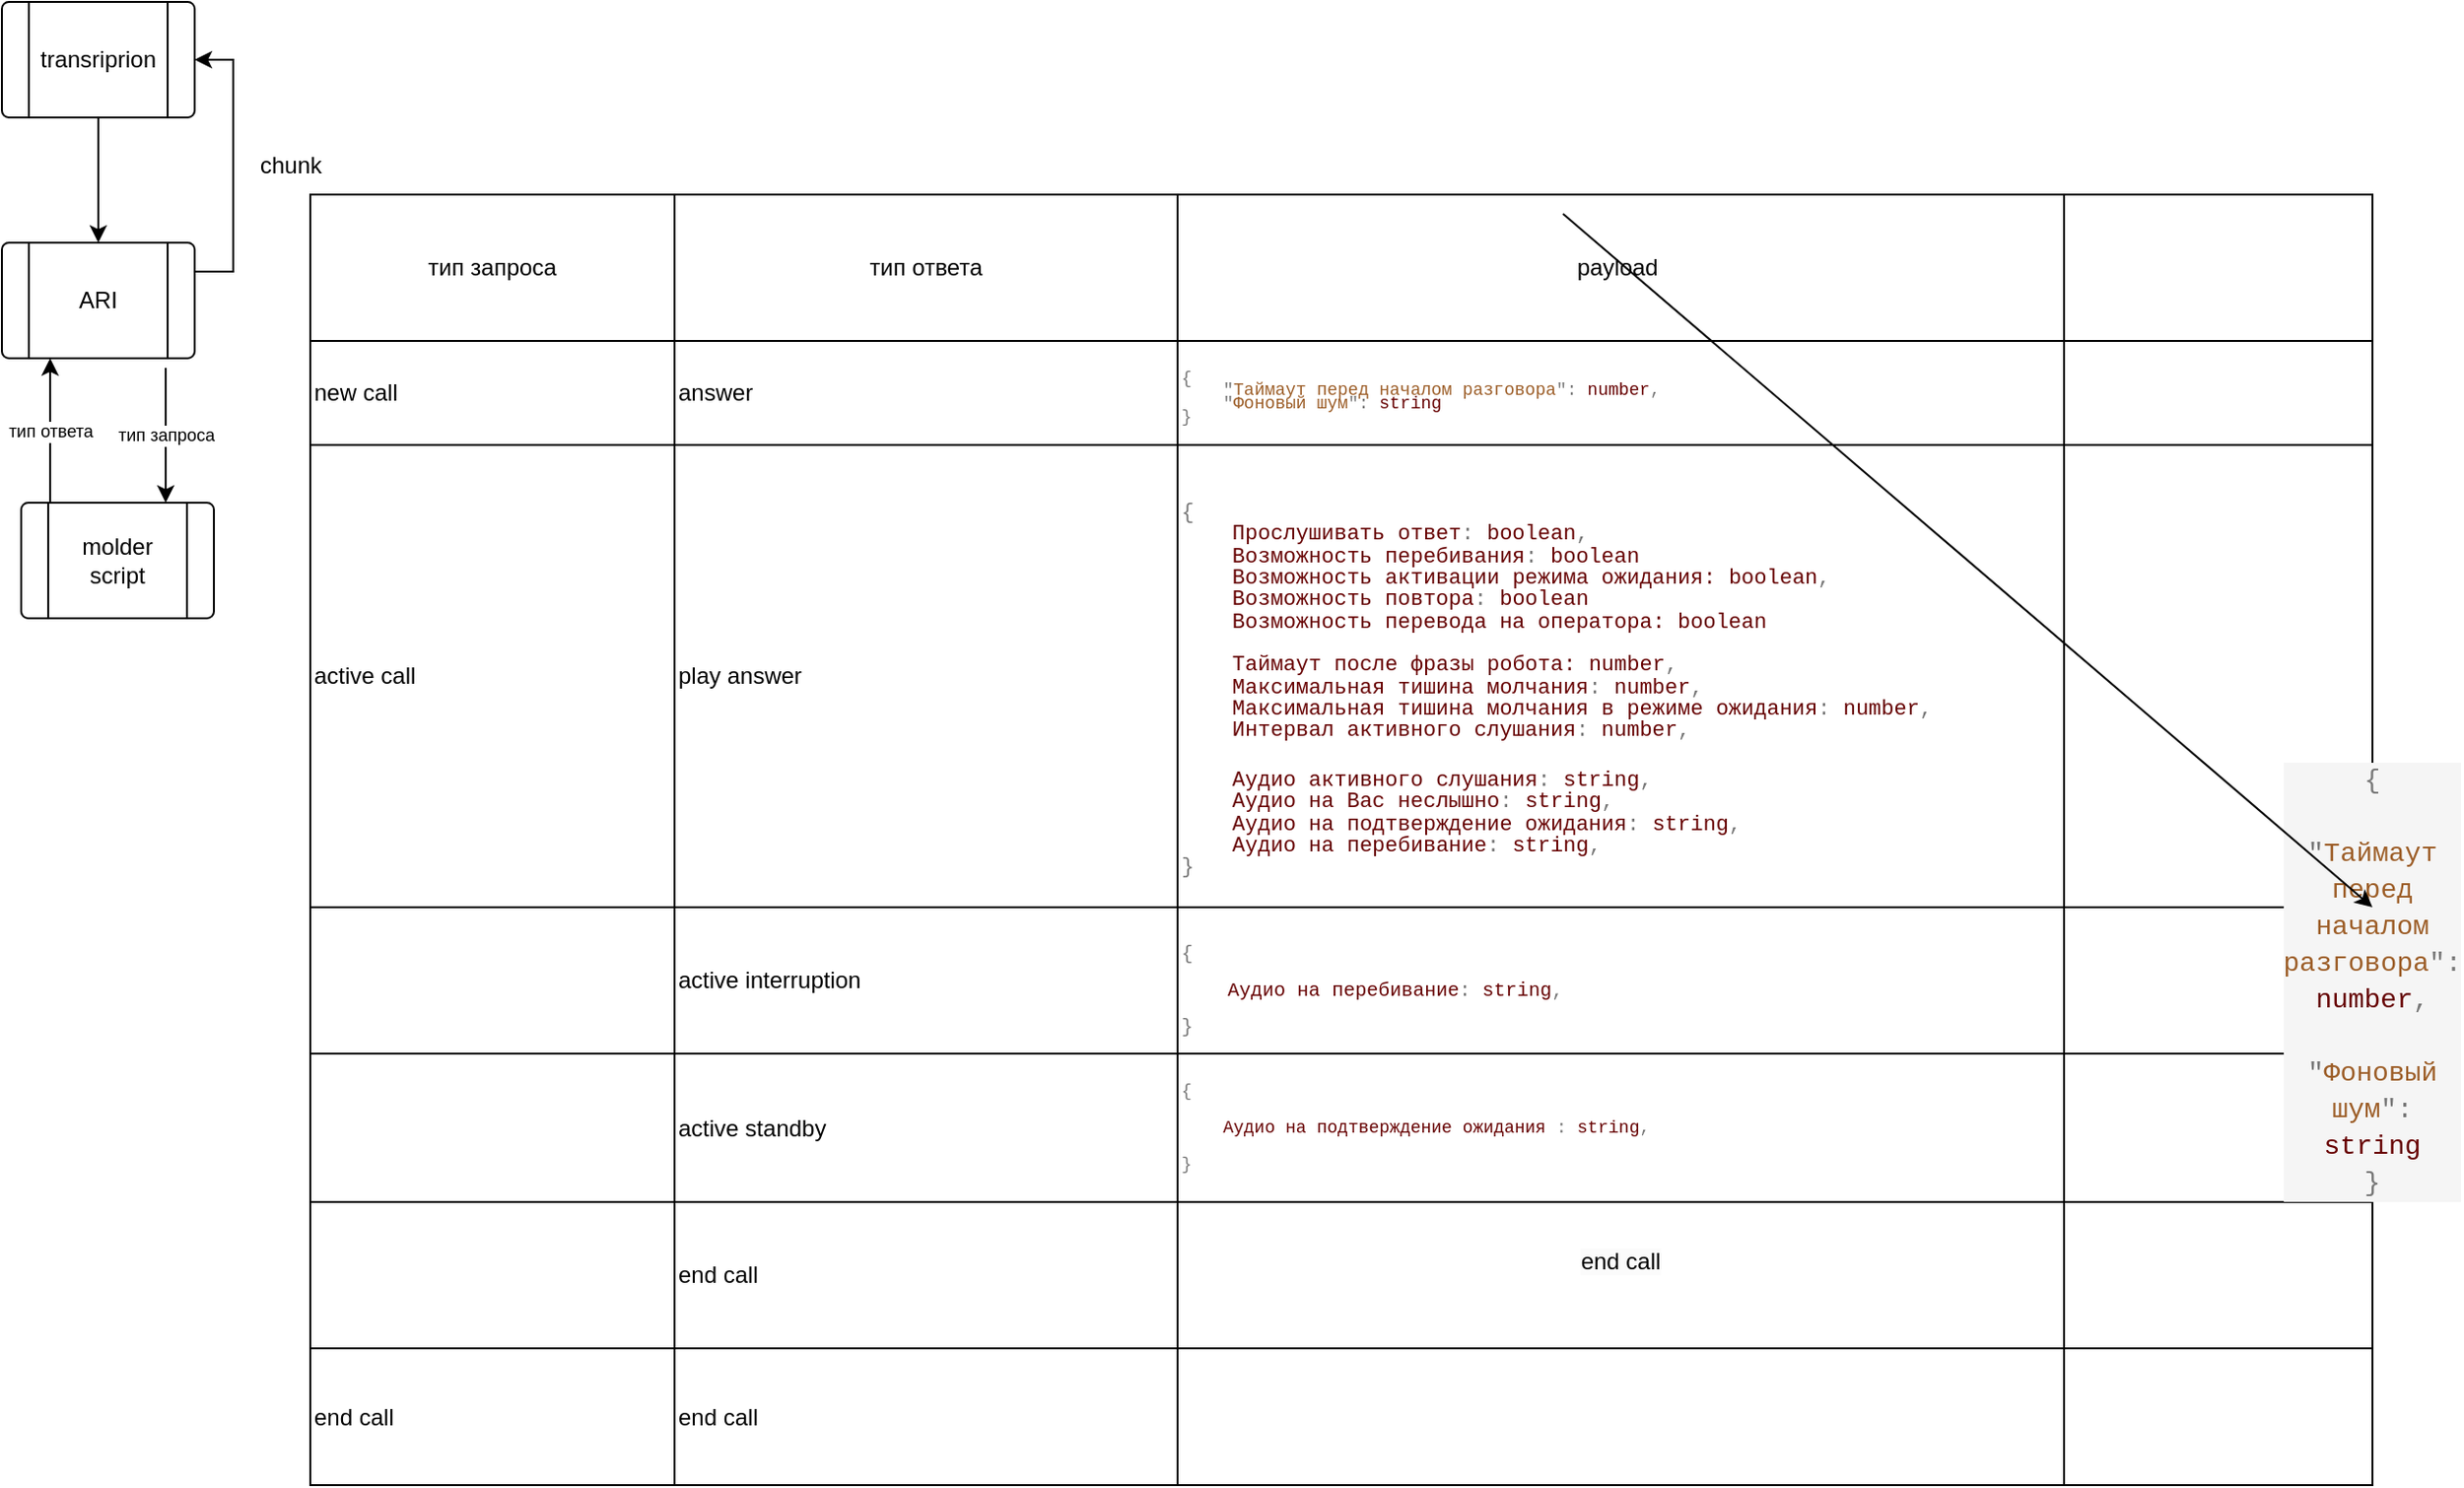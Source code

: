 <mxfile version="20.8.3" type="github">
  <diagram id="R2lEEEUBdFMjLlhIrx00" name="Page-1">
    <mxGraphModel dx="1486" dy="860" grid="1" gridSize="10" guides="1" tooltips="1" connect="1" arrows="1" fold="1" page="1" pageScale="1" pageWidth="850" pageHeight="1100" math="0" shadow="0" extFonts="Permanent Marker^https://fonts.googleapis.com/css?family=Permanent+Marker">
      <root>
        <object label="" id="0">
          <mxCell />
        </object>
        <mxCell id="1" parent="0" />
        <mxCell id="zZJDBr4B8ybU85FiS5dK-38" value="" style="group" vertex="1" connectable="0" parent="1">
          <mxGeometry x="50" y="320" width="100" height="60" as="geometry" />
        </mxCell>
        <mxCell id="zZJDBr4B8ybU85FiS5dK-36" value="" style="verticalLabelPosition=bottom;verticalAlign=top;html=1;shape=process;whiteSpace=wrap;rounded=1;size=0.14;arcSize=6;" vertex="1" parent="zZJDBr4B8ybU85FiS5dK-38">
          <mxGeometry width="100" height="60" as="geometry" />
        </mxCell>
        <mxCell id="zZJDBr4B8ybU85FiS5dK-37" value="molder&lt;br&gt;script" style="text;html=1;strokeColor=none;fillColor=none;align=center;verticalAlign=middle;whiteSpace=wrap;rounded=0;" vertex="1" parent="zZJDBr4B8ybU85FiS5dK-38">
          <mxGeometry x="20" y="15" width="60" height="30" as="geometry" />
        </mxCell>
        <mxCell id="zZJDBr4B8ybU85FiS5dK-39" value="" style="group" vertex="1" connectable="0" parent="1">
          <mxGeometry x="40" y="170" width="100" height="60" as="geometry" />
        </mxCell>
        <mxCell id="zZJDBr4B8ybU85FiS5dK-34" value="" style="verticalLabelPosition=bottom;verticalAlign=top;html=1;shape=process;whiteSpace=wrap;rounded=1;size=0.14;arcSize=6;" vertex="1" parent="zZJDBr4B8ybU85FiS5dK-39">
          <mxGeometry y="15" width="100" height="60" as="geometry" />
        </mxCell>
        <mxCell id="zZJDBr4B8ybU85FiS5dK-35" value="ARI" style="text;html=1;strokeColor=none;fillColor=none;align=center;verticalAlign=middle;whiteSpace=wrap;rounded=0;" vertex="1" parent="zZJDBr4B8ybU85FiS5dK-39">
          <mxGeometry x="20" y="30" width="60" height="30" as="geometry" />
        </mxCell>
        <mxCell id="zZJDBr4B8ybU85FiS5dK-40" value="" style="group" vertex="1" connectable="0" parent="1">
          <mxGeometry x="40" y="60" width="100" height="60" as="geometry" />
        </mxCell>
        <mxCell id="zZJDBr4B8ybU85FiS5dK-32" value="" style="verticalLabelPosition=bottom;verticalAlign=top;html=1;shape=process;whiteSpace=wrap;rounded=1;size=0.14;arcSize=6;" vertex="1" parent="zZJDBr4B8ybU85FiS5dK-40">
          <mxGeometry width="100" height="60" as="geometry" />
        </mxCell>
        <mxCell id="zZJDBr4B8ybU85FiS5dK-33" value="transriprion" style="text;html=1;strokeColor=none;fillColor=none;align=center;verticalAlign=middle;whiteSpace=wrap;rounded=0;" vertex="1" parent="zZJDBr4B8ybU85FiS5dK-40">
          <mxGeometry x="20" y="15" width="60" height="30" as="geometry" />
        </mxCell>
        <mxCell id="zZJDBr4B8ybU85FiS5dK-45" value="" style="edgeStyle=orthogonalEdgeStyle;rounded=0;orthogonalLoop=1;jettySize=auto;html=1;entryX=1;entryY=0.5;entryDx=0;entryDy=0;" edge="1" parent="1" source="zZJDBr4B8ybU85FiS5dK-34" target="zZJDBr4B8ybU85FiS5dK-32">
          <mxGeometry relative="1" as="geometry">
            <Array as="points">
              <mxPoint x="160" y="200" />
              <mxPoint x="160" y="90" />
            </Array>
          </mxGeometry>
        </mxCell>
        <mxCell id="zZJDBr4B8ybU85FiS5dK-46" value="chunk" style="text;html=1;strokeColor=none;fillColor=none;align=center;verticalAlign=middle;whiteSpace=wrap;rounded=0;" vertex="1" parent="1">
          <mxGeometry x="160" y="130" width="60" height="30" as="geometry" />
        </mxCell>
        <mxCell id="zZJDBr4B8ybU85FiS5dK-48" style="edgeStyle=orthogonalEdgeStyle;rounded=0;orthogonalLoop=1;jettySize=auto;html=1;exitX=0.5;exitY=1;exitDx=0;exitDy=0;entryX=0.5;entryY=0;entryDx=0;entryDy=0;" edge="1" parent="1" source="zZJDBr4B8ybU85FiS5dK-32" target="zZJDBr4B8ybU85FiS5dK-34">
          <mxGeometry relative="1" as="geometry" />
        </mxCell>
        <mxCell id="zZJDBr4B8ybU85FiS5dK-64" value="" style="shape=table;startSize=0;container=1;collapsible=0;childLayout=tableLayout;" vertex="1" parent="1">
          <mxGeometry x="200" y="160" width="1070" height="670" as="geometry" />
        </mxCell>
        <mxCell id="zZJDBr4B8ybU85FiS5dK-65" value="" style="shape=tableRow;horizontal=0;startSize=0;swimlaneHead=0;swimlaneBody=0;top=0;left=0;bottom=0;right=0;collapsible=0;dropTarget=0;fillColor=none;points=[[0,0.5],[1,0.5]];portConstraint=eastwest;" vertex="1" parent="zZJDBr4B8ybU85FiS5dK-64">
          <mxGeometry width="1070" height="76" as="geometry" />
        </mxCell>
        <mxCell id="zZJDBr4B8ybU85FiS5dK-66" value="тип запроса" style="shape=partialRectangle;html=1;whiteSpace=wrap;connectable=0;overflow=hidden;fillColor=none;top=0;left=0;bottom=0;right=0;pointerEvents=1;" vertex="1" parent="zZJDBr4B8ybU85FiS5dK-65">
          <mxGeometry width="189" height="76" as="geometry">
            <mxRectangle width="189" height="76" as="alternateBounds" />
          </mxGeometry>
        </mxCell>
        <mxCell id="zZJDBr4B8ybU85FiS5dK-67" value="тип ответа" style="shape=partialRectangle;html=1;whiteSpace=wrap;connectable=0;overflow=hidden;fillColor=none;top=0;left=0;bottom=0;right=0;pointerEvents=1;" vertex="1" parent="zZJDBr4B8ybU85FiS5dK-65">
          <mxGeometry x="189" width="261" height="76" as="geometry">
            <mxRectangle width="261" height="76" as="alternateBounds" />
          </mxGeometry>
        </mxCell>
        <mxCell id="zZJDBr4B8ybU85FiS5dK-68" value="payload&amp;nbsp;" style="shape=partialRectangle;html=1;whiteSpace=wrap;connectable=0;overflow=hidden;fillColor=none;top=0;left=0;bottom=0;right=0;pointerEvents=1;" vertex="1" parent="zZJDBr4B8ybU85FiS5dK-65">
          <mxGeometry x="450" width="460" height="76" as="geometry">
            <mxRectangle width="460" height="76" as="alternateBounds" />
          </mxGeometry>
        </mxCell>
        <mxCell id="zZJDBr4B8ybU85FiS5dK-69" value="" style="shape=partialRectangle;html=1;whiteSpace=wrap;connectable=0;overflow=hidden;fillColor=none;top=0;left=0;bottom=0;right=0;pointerEvents=1;" vertex="1" parent="zZJDBr4B8ybU85FiS5dK-65">
          <mxGeometry x="910" width="160" height="76" as="geometry">
            <mxRectangle width="160" height="76" as="alternateBounds" />
          </mxGeometry>
        </mxCell>
        <mxCell id="zZJDBr4B8ybU85FiS5dK-70" value="" style="shape=tableRow;horizontal=0;startSize=0;swimlaneHead=0;swimlaneBody=0;top=0;left=0;bottom=0;right=0;collapsible=0;dropTarget=0;fillColor=none;points=[[0,0.5],[1,0.5]];portConstraint=eastwest;" vertex="1" parent="zZJDBr4B8ybU85FiS5dK-64">
          <mxGeometry y="76" width="1070" height="54" as="geometry" />
        </mxCell>
        <mxCell id="zZJDBr4B8ybU85FiS5dK-71" value="new call" style="shape=partialRectangle;html=1;whiteSpace=wrap;connectable=0;overflow=hidden;fillColor=none;top=0;left=0;bottom=0;right=0;pointerEvents=1;align=left;" vertex="1" parent="zZJDBr4B8ybU85FiS5dK-70">
          <mxGeometry width="189" height="54" as="geometry">
            <mxRectangle width="189" height="54" as="alternateBounds" />
          </mxGeometry>
        </mxCell>
        <mxCell id="zZJDBr4B8ybU85FiS5dK-72" value="answer" style="shape=partialRectangle;html=1;whiteSpace=wrap;connectable=0;overflow=hidden;fillColor=none;top=0;left=0;bottom=0;right=0;pointerEvents=1;align=left;" vertex="1" parent="zZJDBr4B8ybU85FiS5dK-70">
          <mxGeometry x="189" width="261" height="54" as="geometry">
            <mxRectangle width="261" height="54" as="alternateBounds" />
          </mxGeometry>
        </mxCell>
        <mxCell id="zZJDBr4B8ybU85FiS5dK-73" value="&lt;font style=&quot;font-size: 9px;&quot;&gt;&lt;br&gt;&lt;/font&gt;&lt;div style=&quot;border-color: var(--border-color); color: rgb(51, 51, 51); font-family: Consolas, &amp;quot;Courier New&amp;quot;, monospace; font-style: normal; font-variant-ligatures: normal; font-variant-caps: normal; font-weight: 400; letter-spacing: normal; orphans: 2; text-indent: 0px; text-transform: none; widows: 2; word-spacing: 0px; -webkit-text-stroke-width: 0px; text-decoration-thickness: initial; text-decoration-style: initial; text-decoration-color: initial; line-height: 6.6px; font-size: 9px;&quot;&gt;&lt;span style=&quot;border-color: var(--border-color); color: rgb(119, 119, 119);&quot;&gt;&lt;font style=&quot;font-size: 9px;&quot;&gt;{&lt;/font&gt;&lt;/span&gt;&lt;/div&gt;&lt;div style=&quot;border-color: var(--border-color); color: rgb(51, 51, 51); font-family: Consolas, &amp;quot;Courier New&amp;quot;, monospace; font-style: normal; font-variant-ligatures: normal; font-variant-caps: normal; font-weight: 400; letter-spacing: normal; orphans: 2; text-indent: 0px; text-transform: none; widows: 2; word-spacing: 0px; -webkit-text-stroke-width: 0px; text-decoration-thickness: initial; text-decoration-style: initial; text-decoration-color: initial; line-height: 6.6px; font-size: 9px;&quot;&gt;&lt;font style=&quot;font-size: 9px;&quot;&gt;&amp;nbsp; &amp;nbsp;&lt;span&gt;&amp;nbsp;&lt;/span&gt;&lt;span style=&quot;border-color: var(--border-color); color: rgb(119, 119, 119);&quot;&gt;&quot;&lt;/span&gt;&lt;span style=&quot;border-color: var(--border-color); color: rgb(156, 93, 39);&quot;&gt;Таймаут перед началом разговора&lt;/span&gt;&lt;span style=&quot;border-color: var(--border-color); color: rgb(119, 119, 119);&quot;&gt;&quot;&lt;/span&gt;&lt;span style=&quot;border-color: var(--border-color); color: rgb(119, 119, 119);&quot;&gt;:&lt;/span&gt;&lt;span&gt;&amp;nbsp;&lt;/span&gt;&lt;span style=&quot;border-color: var(--border-color); color: rgb(102, 0, 0);&quot;&gt;number&lt;/span&gt;&lt;span style=&quot;border-color: var(--border-color); color: rgb(119, 119, 119);&quot;&gt;,&lt;/span&gt;&lt;/font&gt;&lt;/div&gt;&lt;div style=&quot;border-color: var(--border-color); color: rgb(51, 51, 51); font-family: Consolas, &amp;quot;Courier New&amp;quot;, monospace; font-style: normal; font-variant-ligatures: normal; font-variant-caps: normal; font-weight: 400; letter-spacing: normal; orphans: 2; text-indent: 0px; text-transform: none; widows: 2; word-spacing: 0px; -webkit-text-stroke-width: 0px; text-decoration-thickness: initial; text-decoration-style: initial; text-decoration-color: initial; line-height: 6.6px; font-size: 9px;&quot;&gt;&lt;font style=&quot;font-size: 9px;&quot;&gt;&amp;nbsp; &amp;nbsp;&lt;span&gt;&amp;nbsp;&lt;/span&gt;&lt;span style=&quot;border-color: var(--border-color); color: rgb(119, 119, 119);&quot;&gt;&quot;&lt;/span&gt;&lt;span style=&quot;border-color: var(--border-color); color: rgb(156, 93, 39);&quot;&gt;Фоновый шум&lt;/span&gt;&lt;span style=&quot;border-color: var(--border-color); color: rgb(119, 119, 119);&quot;&gt;&quot;&lt;/span&gt;&lt;span style=&quot;border-color: var(--border-color); color: rgb(119, 119, 119);&quot;&gt;:&lt;/span&gt;&lt;span&gt;&amp;nbsp;&lt;/span&gt;&lt;span style=&quot;border-color: var(--border-color); color: rgb(102, 0, 0);&quot;&gt;string&lt;/span&gt;&lt;/font&gt;&lt;/div&gt;&lt;div style=&quot;border-color: var(--border-color); color: rgb(51, 51, 51); font-family: Consolas, &amp;quot;Courier New&amp;quot;, monospace; font-style: normal; font-variant-ligatures: normal; font-variant-caps: normal; font-weight: 400; letter-spacing: normal; orphans: 2; text-indent: 0px; text-transform: none; widows: 2; word-spacing: 0px; -webkit-text-stroke-width: 0px; text-decoration-thickness: initial; text-decoration-style: initial; text-decoration-color: initial; line-height: 6.6px; font-size: 9px;&quot;&gt;&lt;span style=&quot;border-color: var(--border-color); color: rgb(119, 119, 119);&quot;&gt;&lt;font style=&quot;font-size: 9px;&quot;&gt;}&lt;/font&gt;&lt;/span&gt;&lt;/div&gt;&lt;br&gt;" style="shape=partialRectangle;html=1;whiteSpace=wrap;connectable=0;overflow=hidden;fillColor=none;top=0;left=0;bottom=0;right=0;pointerEvents=1;align=left;" vertex="1" parent="zZJDBr4B8ybU85FiS5dK-70">
          <mxGeometry x="450" width="460" height="54" as="geometry">
            <mxRectangle width="460" height="54" as="alternateBounds" />
          </mxGeometry>
        </mxCell>
        <mxCell id="zZJDBr4B8ybU85FiS5dK-74" value="" style="shape=partialRectangle;html=1;whiteSpace=wrap;connectable=0;overflow=hidden;fillColor=none;top=0;left=0;bottom=0;right=0;pointerEvents=1;" vertex="1" parent="zZJDBr4B8ybU85FiS5dK-70">
          <mxGeometry x="910" width="160" height="54" as="geometry">
            <mxRectangle width="160" height="54" as="alternateBounds" />
          </mxGeometry>
        </mxCell>
        <mxCell id="zZJDBr4B8ybU85FiS5dK-75" value="" style="shape=tableRow;horizontal=0;startSize=0;swimlaneHead=0;swimlaneBody=0;top=0;left=0;bottom=0;right=0;collapsible=0;dropTarget=0;fillColor=none;points=[[0,0.5],[1,0.5]];portConstraint=eastwest;" vertex="1" parent="zZJDBr4B8ybU85FiS5dK-64">
          <mxGeometry y="130" width="1070" height="240" as="geometry" />
        </mxCell>
        <mxCell id="zZJDBr4B8ybU85FiS5dK-76" value="active call" style="shape=partialRectangle;html=1;whiteSpace=wrap;connectable=0;overflow=hidden;fillColor=none;top=0;left=0;bottom=0;right=0;pointerEvents=1;align=left;" vertex="1" parent="zZJDBr4B8ybU85FiS5dK-75">
          <mxGeometry width="189" height="240" as="geometry">
            <mxRectangle width="189" height="240" as="alternateBounds" />
          </mxGeometry>
        </mxCell>
        <mxCell id="zZJDBr4B8ybU85FiS5dK-77" value="play answer" style="shape=partialRectangle;html=1;whiteSpace=wrap;connectable=0;overflow=hidden;fillColor=none;top=0;left=0;bottom=0;right=0;pointerEvents=1;align=left;" vertex="1" parent="zZJDBr4B8ybU85FiS5dK-75">
          <mxGeometry x="189" width="261" height="240" as="geometry">
            <mxRectangle width="261" height="240" as="alternateBounds" />
          </mxGeometry>
        </mxCell>
        <mxCell id="zZJDBr4B8ybU85FiS5dK-78" value="&lt;br&gt;&lt;div style=&quot;border-color: var(--border-color); color: rgb(51, 51, 51); font-family: Consolas, &amp;quot;Courier New&amp;quot;, monospace; font-size: 11px; font-style: normal; font-variant-ligatures: normal; font-variant-caps: normal; font-weight: 400; letter-spacing: normal; orphans: 2; text-indent: 0px; text-transform: none; widows: 2; word-spacing: 0px; -webkit-text-stroke-width: 0px; text-decoration-thickness: initial; text-decoration-style: initial; text-decoration-color: initial; line-height: 11.33px;&quot;&gt;&lt;span style=&quot;border-color: var(--border-color); color: rgb(119, 119, 119);&quot;&gt;{&lt;/span&gt;&lt;/div&gt;&lt;div style=&quot;border-color: var(--border-color); color: rgb(51, 51, 51); font-family: Consolas, &amp;quot;Courier New&amp;quot;, monospace; font-size: 11px; font-style: normal; font-variant-ligatures: normal; font-variant-caps: normal; font-weight: 400; letter-spacing: normal; orphans: 2; text-indent: 0px; text-transform: none; widows: 2; word-spacing: 0px; -webkit-text-stroke-width: 0px; text-decoration-thickness: initial; text-decoration-style: initial; text-decoration-color: initial; line-height: 11.33px;&quot;&gt;&amp;nbsp; &amp;nbsp;&lt;span&gt;&amp;nbsp;&lt;/span&gt;&lt;span style=&quot;border-color: var(--border-color); color: rgb(102, 0, 0);&quot;&gt;Прослушивать&lt;/span&gt;&lt;span&gt;&amp;nbsp;&lt;/span&gt;&lt;span style=&quot;border-color: var(--border-color); color: rgb(102, 0, 0);&quot;&gt;ответ&lt;/span&gt;&lt;span style=&quot;border-color: var(--border-color); color: rgb(119, 119, 119);&quot;&gt;:&lt;/span&gt;&lt;span&gt;&amp;nbsp;&lt;/span&gt;&lt;span style=&quot;border-color: var(--border-color); color: rgb(102, 0, 0);&quot;&gt;boolean&lt;/span&gt;&lt;span style=&quot;border-color: var(--border-color); color: rgb(119, 119, 119);&quot;&gt;,&lt;/span&gt;&lt;/div&gt;&lt;div style=&quot;border-color: var(--border-color); color: rgb(51, 51, 51); font-family: Consolas, &amp;quot;Courier New&amp;quot;, monospace; font-size: 11px; font-style: normal; font-variant-ligatures: normal; font-variant-caps: normal; font-weight: 400; letter-spacing: normal; orphans: 2; text-indent: 0px; text-transform: none; widows: 2; word-spacing: 0px; -webkit-text-stroke-width: 0px; text-decoration-thickness: initial; text-decoration-style: initial; text-decoration-color: initial; line-height: 11.33px;&quot;&gt;&amp;nbsp; &amp;nbsp;&lt;span&gt;&amp;nbsp;&lt;/span&gt;&lt;span style=&quot;border-color: var(--border-color); color: rgb(102, 0, 0);&quot;&gt;Возможность&lt;/span&gt;&lt;span&gt;&amp;nbsp;&lt;/span&gt;&lt;span style=&quot;border-color: var(--border-color); color: rgb(102, 0, 0);&quot;&gt;перебивания&lt;/span&gt;&lt;span style=&quot;border-color: var(--border-color); color: rgb(119, 119, 119);&quot;&gt;:&lt;/span&gt;&lt;span&gt;&amp;nbsp;&lt;/span&gt;&lt;span style=&quot;border-color: var(--border-color); color: rgb(102, 0, 0);&quot;&gt;boolean&lt;/span&gt;&lt;/div&gt;&lt;div style=&quot;border-color: var(--border-color); color: rgb(51, 51, 51); font-family: Consolas, &amp;quot;Courier New&amp;quot;, monospace; font-size: 11px; font-style: normal; font-variant-ligatures: normal; font-variant-caps: normal; font-weight: 400; letter-spacing: normal; orphans: 2; text-indent: 0px; text-transform: none; widows: 2; word-spacing: 0px; -webkit-text-stroke-width: 0px; text-decoration-thickness: initial; text-decoration-style: initial; text-decoration-color: initial; line-height: 11.33px;&quot;&gt;&amp;nbsp; &amp;nbsp;&lt;span&gt;&amp;nbsp;&lt;/span&gt;&lt;span style=&quot;border-color: var(--border-color); color: rgb(102, 0, 0);&quot;&gt;Возможность&lt;/span&gt;&lt;span&gt;&amp;nbsp;&lt;/span&gt;&lt;span style=&quot;border-color: var(--border-color); color: rgb(102, 0, 0);&quot;&gt;активации&lt;/span&gt;&lt;span&gt;&amp;nbsp;&lt;/span&gt;&lt;span style=&quot;border-color: var(--border-color); color: rgb(102, 0, 0);&quot;&gt;режима&lt;/span&gt;&lt;span&gt;&amp;nbsp;&lt;/span&gt;&lt;span style=&quot;border-color: var(--border-color); color: rgb(102, 0, 0);&quot;&gt;ожидания:&lt;/span&gt;&lt;span&gt;&amp;nbsp;&lt;/span&gt;&lt;span style=&quot;border-color: var(--border-color); color: rgb(102, 0, 0);&quot;&gt;boolean&lt;/span&gt;&lt;span style=&quot;border-color: var(--border-color); color: rgb(119, 119, 119);&quot;&gt;,&lt;/span&gt;&lt;/div&gt;&lt;div style=&quot;border-color: var(--border-color); color: rgb(51, 51, 51); font-family: Consolas, &amp;quot;Courier New&amp;quot;, monospace; font-size: 11px; font-style: normal; font-variant-ligatures: normal; font-variant-caps: normal; font-weight: 400; letter-spacing: normal; orphans: 2; text-indent: 0px; text-transform: none; widows: 2; word-spacing: 0px; -webkit-text-stroke-width: 0px; text-decoration-thickness: initial; text-decoration-style: initial; text-decoration-color: initial; line-height: 11.33px;&quot;&gt;&amp;nbsp; &amp;nbsp;&lt;span&gt;&amp;nbsp;&lt;/span&gt;&lt;span style=&quot;border-color: var(--border-color); color: rgb(102, 0, 0);&quot;&gt;Возможность&lt;/span&gt;&lt;span&gt;&amp;nbsp;&lt;/span&gt;&lt;span style=&quot;border-color: var(--border-color); color: rgb(102, 0, 0);&quot;&gt;повтора&lt;/span&gt;&lt;span style=&quot;border-color: var(--border-color); color: rgb(119, 119, 119);&quot;&gt;:&lt;/span&gt;&lt;span&gt;&amp;nbsp;&lt;/span&gt;&lt;span style=&quot;border-color: var(--border-color); color: rgb(102, 0, 0);&quot;&gt;boolean&lt;/span&gt;&lt;/div&gt;&lt;div style=&quot;border-color: var(--border-color); color: rgb(51, 51, 51); font-family: Consolas, &amp;quot;Courier New&amp;quot;, monospace; font-size: 11px; font-style: normal; font-variant-ligatures: normal; font-variant-caps: normal; font-weight: 400; letter-spacing: normal; orphans: 2; text-indent: 0px; text-transform: none; widows: 2; word-spacing: 0px; -webkit-text-stroke-width: 0px; text-decoration-thickness: initial; text-decoration-style: initial; text-decoration-color: initial; line-height: 11.33px;&quot;&gt;&amp;nbsp; &amp;nbsp;&lt;span&gt;&amp;nbsp;&lt;/span&gt;&lt;span style=&quot;border-color: var(--border-color); color: rgb(102, 0, 0);&quot;&gt;Возможность&lt;/span&gt;&lt;span&gt;&amp;nbsp;&lt;/span&gt;&lt;span style=&quot;border-color: var(--border-color); color: rgb(102, 0, 0);&quot;&gt;перевода&lt;/span&gt;&lt;span&gt;&amp;nbsp;&lt;/span&gt;&lt;span style=&quot;border-color: var(--border-color); color: rgb(102, 0, 0);&quot;&gt;на&lt;/span&gt;&lt;span&gt;&amp;nbsp;&lt;/span&gt;&lt;span style=&quot;border-color: var(--border-color); color: rgb(102, 0, 0);&quot;&gt;оператора&lt;/span&gt;&lt;span style=&quot;border-color: var(--border-color); color: rgb(102, 0, 0);&quot;&gt;: boolean&lt;/span&gt;&lt;/div&gt;&lt;div style=&quot;border-color: var(--border-color); color: rgb(51, 51, 51); font-family: Consolas, &amp;quot;Courier New&amp;quot;, monospace; font-size: 11px; font-style: normal; font-variant-ligatures: normal; font-variant-caps: normal; font-weight: 400; letter-spacing: normal; orphans: 2; text-indent: 0px; text-transform: none; widows: 2; word-spacing: 0px; -webkit-text-stroke-width: 0px; text-decoration-thickness: initial; text-decoration-style: initial; text-decoration-color: initial; line-height: 11.33px;&quot;&gt;&amp;nbsp; &amp;nbsp;&lt;/div&gt;&lt;div style=&quot;border-color: var(--border-color); color: rgb(51, 51, 51); font-family: Consolas, &amp;quot;Courier New&amp;quot;, monospace; font-size: 11px; font-style: normal; font-variant-ligatures: normal; font-variant-caps: normal; font-weight: 400; letter-spacing: normal; orphans: 2; text-indent: 0px; text-transform: none; widows: 2; word-spacing: 0px; -webkit-text-stroke-width: 0px; text-decoration-thickness: initial; text-decoration-style: initial; text-decoration-color: initial; line-height: 11.33px;&quot;&gt;&amp;nbsp; &amp;nbsp;&lt;span&gt;&amp;nbsp;&lt;/span&gt;&lt;span style=&quot;border-color: var(--border-color); color: rgb(102, 0, 0);&quot;&gt;Таймаут&lt;/span&gt;&lt;span&gt;&amp;nbsp;&lt;/span&gt;&lt;span style=&quot;border-color: var(--border-color); color: rgb(102, 0, 0);&quot;&gt;после&lt;/span&gt;&lt;span&gt;&amp;nbsp;&lt;/span&gt;&lt;span style=&quot;border-color: var(--border-color); color: rgb(102, 0, 0);&quot;&gt;фразы&lt;/span&gt;&lt;span&gt;&amp;nbsp;&lt;/span&gt;&lt;span style=&quot;border-color: var(--border-color); color: rgb(102, 0, 0);&quot;&gt;робота:&lt;/span&gt;&lt;span&gt;&amp;nbsp;&lt;/span&gt;&lt;span style=&quot;border-color: var(--border-color); color: rgb(102, 0, 0);&quot;&gt;number&lt;/span&gt;&lt;span style=&quot;border-color: var(--border-color); color: rgb(119, 119, 119);&quot;&gt;,&lt;/span&gt;&lt;/div&gt;&lt;div style=&quot;border-color: var(--border-color); color: rgb(51, 51, 51); font-family: Consolas, &amp;quot;Courier New&amp;quot;, monospace; font-size: 11px; font-style: normal; font-variant-ligatures: normal; font-variant-caps: normal; font-weight: 400; letter-spacing: normal; orphans: 2; text-indent: 0px; text-transform: none; widows: 2; word-spacing: 0px; -webkit-text-stroke-width: 0px; text-decoration-thickness: initial; text-decoration-style: initial; text-decoration-color: initial; line-height: 11.33px;&quot;&gt;&amp;nbsp; &amp;nbsp;&lt;span&gt;&amp;nbsp;&lt;/span&gt;&lt;span style=&quot;border-color: var(--border-color); color: rgb(102, 0, 0);&quot;&gt;Максимальная&lt;/span&gt;&lt;span&gt;&amp;nbsp;&lt;/span&gt;&lt;span style=&quot;border-color: var(--border-color); color: rgb(102, 0, 0);&quot;&gt;тишина&lt;/span&gt;&lt;span&gt;&amp;nbsp;&lt;/span&gt;&lt;span style=&quot;border-color: var(--border-color); color: rgb(102, 0, 0);&quot;&gt;молчания&lt;/span&gt;&lt;span style=&quot;border-color: var(--border-color); color: rgb(119, 119, 119);&quot;&gt;:&lt;/span&gt;&lt;span&gt;&amp;nbsp;&lt;/span&gt;&lt;span style=&quot;border-color: var(--border-color); color: rgb(102, 0, 0);&quot;&gt;number&lt;/span&gt;&lt;span style=&quot;border-color: var(--border-color); color: rgb(119, 119, 119);&quot;&gt;,&lt;/span&gt;&lt;/div&gt;&lt;div style=&quot;border-color: var(--border-color); color: rgb(51, 51, 51); font-family: Consolas, &amp;quot;Courier New&amp;quot;, monospace; font-size: 11px; font-style: normal; font-variant-ligatures: normal; font-variant-caps: normal; font-weight: 400; letter-spacing: normal; orphans: 2; text-indent: 0px; text-transform: none; widows: 2; word-spacing: 0px; -webkit-text-stroke-width: 0px; text-decoration-thickness: initial; text-decoration-style: initial; text-decoration-color: initial; line-height: 11.33px;&quot;&gt;&amp;nbsp; &amp;nbsp;&lt;span&gt;&amp;nbsp;&lt;/span&gt;&lt;span style=&quot;border-color: var(--border-color); color: rgb(102, 0, 0);&quot;&gt;Максимальная&lt;/span&gt;&lt;span&gt;&amp;nbsp;&lt;/span&gt;&lt;span style=&quot;border-color: var(--border-color); color: rgb(102, 0, 0);&quot;&gt;тишина&lt;/span&gt;&lt;span&gt;&amp;nbsp;&lt;/span&gt;&lt;span style=&quot;border-color: var(--border-color); color: rgb(102, 0, 0);&quot;&gt;молчания&lt;/span&gt;&lt;span&gt;&amp;nbsp;&lt;/span&gt;&lt;span style=&quot;border-color: var(--border-color); color: rgb(102, 0, 0);&quot;&gt;в&lt;/span&gt;&lt;span&gt;&amp;nbsp;&lt;/span&gt;&lt;span style=&quot;border-color: var(--border-color); color: rgb(102, 0, 0);&quot;&gt;режиме&lt;/span&gt;&lt;span&gt;&amp;nbsp;&lt;/span&gt;&lt;span style=&quot;border-color: var(--border-color); color: rgb(102, 0, 0);&quot;&gt;ожидания&lt;/span&gt;&lt;span style=&quot;border-color: var(--border-color); color: rgb(119, 119, 119);&quot;&gt;:&lt;/span&gt;&lt;span&gt;&amp;nbsp;&lt;/span&gt;&lt;span style=&quot;border-color: var(--border-color); color: rgb(102, 0, 0);&quot;&gt;number&lt;/span&gt;&lt;span style=&quot;border-color: var(--border-color); color: rgb(119, 119, 119);&quot;&gt;,&lt;/span&gt;&lt;/div&gt;&lt;div style=&quot;border-color: var(--border-color); font-family: Consolas, &amp;quot;Courier New&amp;quot;, monospace; font-size: 11px; font-style: normal; font-variant-ligatures: normal; font-variant-caps: normal; font-weight: 400; letter-spacing: normal; orphans: 2; text-indent: 0px; text-transform: none; widows: 2; word-spacing: 0px; -webkit-text-stroke-width: 0px; text-decoration-thickness: initial; text-decoration-style: initial; text-decoration-color: initial; line-height: 11.33px;&quot;&gt;&lt;font color=&quot;#333333&quot;&gt;&amp;nbsp; &amp;nbsp;&lt;/font&gt;&lt;span style=&quot;color: rgb(51, 51, 51);&quot;&gt;&amp;nbsp;&lt;/span&gt;&lt;span style=&quot;color: rgb(102, 0, 0); border-color: var(--border-color);&quot;&gt;Интервал&lt;/span&gt;&lt;span style=&quot;color: rgb(51, 51, 51);&quot;&gt;&amp;nbsp;&lt;/span&gt;&lt;span style=&quot;color: rgb(102, 0, 0); border-color: var(--border-color);&quot;&gt;активного&lt;/span&gt;&lt;span style=&quot;color: rgb(51, 51, 51);&quot;&gt;&amp;nbsp;&lt;/span&gt;&lt;span style=&quot;color: rgb(102, 0, 0); border-color: var(--border-color);&quot;&gt;слушания&lt;/span&gt;&lt;span style=&quot;color: rgb(119, 119, 119); border-color: var(--border-color);&quot;&gt;:&lt;/span&gt;&lt;span style=&quot;border-color: var(--border-color);&quot;&gt;&lt;font color=&quot;#333333&quot;&gt;&amp;nbsp;&lt;/font&gt;&lt;/span&gt;&lt;span style=&quot;color: rgb(102, 0, 0); border-color: var(--border-color);&quot;&gt;number&lt;/span&gt;&lt;span style=&quot;color: rgb(119, 119, 119); border-color: var(--border-color);&quot;&gt;,&lt;/span&gt;&lt;/div&gt;&lt;br style=&quot;border-color: var(--border-color); color: rgb(51, 51, 51); font-family: Consolas, &amp;quot;Courier New&amp;quot;, monospace; font-size: 11px; font-style: normal; font-variant-ligatures: normal; font-variant-caps: normal; font-weight: 400; letter-spacing: normal; orphans: 2; text-indent: 0px; text-transform: none; widows: 2; word-spacing: 0px; -webkit-text-stroke-width: 0px; text-decoration-thickness: initial; text-decoration-style: initial; text-decoration-color: initial;&quot;&gt;&lt;div style=&quot;border-color: var(--border-color); color: rgb(51, 51, 51); font-family: Consolas, &amp;quot;Courier New&amp;quot;, monospace; font-size: 11px; font-style: normal; font-variant-ligatures: normal; font-variant-caps: normal; font-weight: 400; letter-spacing: normal; orphans: 2; text-indent: 0px; text-transform: none; widows: 2; word-spacing: 0px; -webkit-text-stroke-width: 0px; text-decoration-thickness: initial; text-decoration-style: initial; text-decoration-color: initial; line-height: 11.33px;&quot;&gt;&amp;nbsp; &amp;nbsp;&lt;span&gt;&amp;nbsp;&lt;/span&gt;&lt;span style=&quot;border-color: var(--border-color); color: rgb(102, 0, 0);&quot;&gt;Аудио&lt;/span&gt;&lt;span&gt;&amp;nbsp;&lt;/span&gt;&lt;span style=&quot;border-color: var(--border-color); color: rgb(102, 0, 0);&quot;&gt;активного&lt;/span&gt;&lt;span&gt;&amp;nbsp;&lt;/span&gt;&lt;span style=&quot;border-color: var(--border-color); color: rgb(102, 0, 0);&quot;&gt;слушания&lt;/span&gt;&lt;span style=&quot;border-color: var(--border-color); color: rgb(119, 119, 119);&quot;&gt;:&lt;/span&gt;&lt;span&gt;&amp;nbsp;&lt;/span&gt;&lt;span style=&quot;border-color: var(--border-color); color: rgb(102, 0, 0);&quot;&gt;string&lt;/span&gt;&lt;span style=&quot;border-color: var(--border-color); color: rgb(119, 119, 119);&quot;&gt;,&lt;/span&gt;&lt;/div&gt;&lt;div style=&quot;border-color: var(--border-color); color: rgb(51, 51, 51); font-family: Consolas, &amp;quot;Courier New&amp;quot;, monospace; font-size: 11px; font-style: normal; font-variant-ligatures: normal; font-variant-caps: normal; font-weight: 400; letter-spacing: normal; orphans: 2; text-indent: 0px; text-transform: none; widows: 2; word-spacing: 0px; -webkit-text-stroke-width: 0px; text-decoration-thickness: initial; text-decoration-style: initial; text-decoration-color: initial; line-height: 11.33px;&quot;&gt;&amp;nbsp; &amp;nbsp;&lt;span&gt;&amp;nbsp;&lt;/span&gt;&lt;span style=&quot;border-color: var(--border-color); color: rgb(102, 0, 0);&quot;&gt;Аудио&lt;/span&gt;&lt;span&gt;&amp;nbsp;&lt;/span&gt;&lt;span style=&quot;border-color: var(--border-color); color: rgb(102, 0, 0);&quot;&gt;на&lt;/span&gt;&lt;span&gt;&amp;nbsp;&lt;/span&gt;&lt;span style=&quot;border-color: var(--border-color); color: rgb(102, 0, 0);&quot;&gt;Вас&lt;/span&gt;&lt;span&gt;&amp;nbsp;&lt;/span&gt;&lt;span style=&quot;border-color: var(--border-color); color: rgb(102, 0, 0);&quot;&gt;неслышно&lt;/span&gt;&lt;span style=&quot;border-color: var(--border-color); color: rgb(119, 119, 119);&quot;&gt;:&lt;/span&gt;&lt;span&gt;&amp;nbsp;&lt;/span&gt;&lt;span style=&quot;border-color: var(--border-color); color: rgb(102, 0, 0);&quot;&gt;string&lt;/span&gt;&lt;span style=&quot;border-color: var(--border-color); color: rgb(119, 119, 119);&quot;&gt;,&lt;/span&gt;&lt;/div&gt;&lt;div style=&quot;border-color: var(--border-color); color: rgb(51, 51, 51); font-family: Consolas, &amp;quot;Courier New&amp;quot;, monospace; font-size: 11px; font-style: normal; font-variant-ligatures: normal; font-variant-caps: normal; font-weight: 400; letter-spacing: normal; orphans: 2; text-indent: 0px; text-transform: none; widows: 2; word-spacing: 0px; -webkit-text-stroke-width: 0px; text-decoration-thickness: initial; text-decoration-style: initial; text-decoration-color: initial; line-height: 11.33px;&quot;&gt;&amp;nbsp; &amp;nbsp;&lt;span&gt;&amp;nbsp;&lt;/span&gt;&lt;span style=&quot;border-color: var(--border-color); color: rgb(102, 0, 0);&quot;&gt;Аудио&lt;/span&gt;&lt;span&gt;&amp;nbsp;&lt;/span&gt;&lt;span style=&quot;border-color: var(--border-color); color: rgb(102, 0, 0);&quot;&gt;на&lt;/span&gt;&lt;span&gt;&amp;nbsp;&lt;/span&gt;&lt;span style=&quot;border-color: var(--border-color); color: rgb(102, 0, 0);&quot;&gt;подтверждение&lt;/span&gt;&lt;span&gt;&amp;nbsp;&lt;/span&gt;&lt;span style=&quot;border-color: var(--border-color); color: rgb(102, 0, 0);&quot;&gt;ожидания&lt;/span&gt;&lt;span style=&quot;border-color: var(--border-color); color: rgb(119, 119, 119);&quot;&gt;:&lt;/span&gt;&lt;span&gt;&amp;nbsp;&lt;/span&gt;&lt;span style=&quot;border-color: var(--border-color); color: rgb(102, 0, 0);&quot;&gt;string&lt;/span&gt;&lt;span style=&quot;border-color: var(--border-color); color: rgb(119, 119, 119);&quot;&gt;,&lt;/span&gt;&lt;/div&gt;&lt;div style=&quot;border-color: var(--border-color); color: rgb(51, 51, 51); font-family: Consolas, &amp;quot;Courier New&amp;quot;, monospace; font-size: 11px; font-style: normal; font-variant-ligatures: normal; font-variant-caps: normal; font-weight: 400; letter-spacing: normal; orphans: 2; text-indent: 0px; text-transform: none; widows: 2; word-spacing: 0px; -webkit-text-stroke-width: 0px; text-decoration-thickness: initial; text-decoration-style: initial; text-decoration-color: initial; line-height: 11.33px;&quot;&gt;&amp;nbsp; &amp;nbsp;&lt;span&gt;&amp;nbsp;&lt;/span&gt;&lt;span style=&quot;border-color: var(--border-color); color: rgb(102, 0, 0);&quot;&gt;Аудио&lt;/span&gt;&lt;span&gt;&amp;nbsp;&lt;/span&gt;&lt;span style=&quot;border-color: var(--border-color); color: rgb(102, 0, 0);&quot;&gt;на&lt;/span&gt;&lt;span&gt;&amp;nbsp;&lt;/span&gt;&lt;span style=&quot;border-color: var(--border-color); color: rgb(102, 0, 0);&quot;&gt;перебивание&lt;/span&gt;&lt;span style=&quot;border-color: var(--border-color); color: rgb(119, 119, 119);&quot;&gt;:&lt;/span&gt;&lt;span&gt;&amp;nbsp;&lt;/span&gt;&lt;span style=&quot;border-color: var(--border-color); color: rgb(102, 0, 0);&quot;&gt;string&lt;/span&gt;&lt;span style=&quot;border-color: var(--border-color); color: rgb(119, 119, 119);&quot;&gt;,&lt;/span&gt;&lt;/div&gt;&lt;div style=&quot;border-color: var(--border-color); color: rgb(51, 51, 51); font-family: Consolas, &amp;quot;Courier New&amp;quot;, monospace; font-size: 11px; font-style: normal; font-variant-ligatures: normal; font-variant-caps: normal; font-weight: 400; letter-spacing: normal; orphans: 2; text-indent: 0px; text-transform: none; widows: 2; word-spacing: 0px; -webkit-text-stroke-width: 0px; text-decoration-thickness: initial; text-decoration-style: initial; text-decoration-color: initial; line-height: 11.33px;&quot;&gt;&lt;span style=&quot;border-color: var(--border-color); color: rgb(119, 119, 119);&quot;&gt;}&lt;/span&gt;&lt;/div&gt;" style="shape=partialRectangle;html=1;whiteSpace=wrap;connectable=0;overflow=hidden;fillColor=none;top=0;left=0;bottom=0;right=0;pointerEvents=1;align=left;" vertex="1" parent="zZJDBr4B8ybU85FiS5dK-75">
          <mxGeometry x="450" width="460" height="240" as="geometry">
            <mxRectangle width="460" height="240" as="alternateBounds" />
          </mxGeometry>
        </mxCell>
        <mxCell id="zZJDBr4B8ybU85FiS5dK-79" value="" style="shape=partialRectangle;html=1;whiteSpace=wrap;connectable=0;overflow=hidden;fillColor=none;top=0;left=0;bottom=0;right=0;pointerEvents=1;" vertex="1" parent="zZJDBr4B8ybU85FiS5dK-75">
          <mxGeometry x="910" width="160" height="240" as="geometry">
            <mxRectangle width="160" height="240" as="alternateBounds" />
          </mxGeometry>
        </mxCell>
        <mxCell id="zZJDBr4B8ybU85FiS5dK-80" value="" style="shape=tableRow;horizontal=0;startSize=0;swimlaneHead=0;swimlaneBody=0;top=0;left=0;bottom=0;right=0;collapsible=0;dropTarget=0;fillColor=none;points=[[0,0.5],[1,0.5]];portConstraint=eastwest;" vertex="1" parent="zZJDBr4B8ybU85FiS5dK-64">
          <mxGeometry y="370" width="1070" height="76" as="geometry" />
        </mxCell>
        <mxCell id="zZJDBr4B8ybU85FiS5dK-81" value="" style="shape=partialRectangle;html=1;whiteSpace=wrap;connectable=0;overflow=hidden;fillColor=none;top=0;left=0;bottom=0;right=0;pointerEvents=1;align=left;" vertex="1" parent="zZJDBr4B8ybU85FiS5dK-80">
          <mxGeometry width="189" height="76" as="geometry">
            <mxRectangle width="189" height="76" as="alternateBounds" />
          </mxGeometry>
        </mxCell>
        <mxCell id="zZJDBr4B8ybU85FiS5dK-82" value="active interruption" style="shape=partialRectangle;html=1;whiteSpace=wrap;connectable=0;overflow=hidden;fillColor=none;top=0;left=0;bottom=0;right=0;pointerEvents=1;align=left;" vertex="1" parent="zZJDBr4B8ybU85FiS5dK-80">
          <mxGeometry x="189" width="261" height="76" as="geometry">
            <mxRectangle width="261" height="76" as="alternateBounds" />
          </mxGeometry>
        </mxCell>
        <mxCell id="zZJDBr4B8ybU85FiS5dK-83" value="&#xa;&lt;div style=&quot;color: rgb(51, 51, 51); font-family: Consolas, &amp;quot;Courier New&amp;quot;, monospace; font-weight: normal; font-size: 10px; line-height: 19px;&quot;&gt;&lt;div style=&quot;font-size: 10px;&quot;&gt;&lt;span style=&quot;color: rgb(119, 119, 119); font-size: 10px;&quot;&gt;{&lt;/span&gt;&lt;/div&gt;&lt;div style=&quot;font-size: 10px;&quot;&gt;&lt;span style=&quot;color: rgb(51, 51, 51); font-size: 10px;&quot;&gt;&amp;nbsp; &amp;nbsp; &lt;/span&gt;&lt;span style=&quot;color: rgb(102, 0, 0); font-size: 10px;&quot;&gt;Аудио&lt;/span&gt;&lt;span style=&quot;color: rgb(51, 51, 51); font-size: 10px;&quot;&gt; &lt;/span&gt;&lt;span style=&quot;color: rgb(102, 0, 0); font-size: 10px;&quot;&gt;на&lt;/span&gt;&lt;span style=&quot;color: rgb(51, 51, 51); font-size: 10px;&quot;&gt; &lt;/span&gt;&lt;span style=&quot;color: rgb(102, 0, 0); font-size: 10px;&quot;&gt;перебивание&lt;/span&gt;&lt;span style=&quot;color: rgb(119, 119, 119); font-size: 10px;&quot;&gt;:&lt;/span&gt;&lt;span style=&quot;color: rgb(51, 51, 51); font-size: 10px;&quot;&gt; &lt;/span&gt;&lt;span style=&quot;color: rgb(102, 0, 0); font-size: 10px;&quot;&gt;string&lt;/span&gt;&lt;span style=&quot;color: rgb(119, 119, 119); font-size: 10px;&quot;&gt;,&lt;/span&gt;&lt;/div&gt;&lt;div style=&quot;font-size: 10px;&quot;&gt;&lt;span style=&quot;color: rgb(119, 119, 119); font-size: 10px;&quot;&gt;}&lt;/span&gt;&lt;/div&gt;&lt;/div&gt;&#xa;&#xa;" style="shape=partialRectangle;html=1;whiteSpace=wrap;connectable=0;overflow=hidden;fillColor=none;top=0;left=0;bottom=0;right=0;pointerEvents=1;align=left;fontSize=10;labelBackgroundColor=#FFFFFF;" vertex="1" parent="zZJDBr4B8ybU85FiS5dK-80">
          <mxGeometry x="450" width="460" height="76" as="geometry">
            <mxRectangle width="460" height="76" as="alternateBounds" />
          </mxGeometry>
        </mxCell>
        <mxCell id="zZJDBr4B8ybU85FiS5dK-84" value="" style="shape=partialRectangle;html=1;whiteSpace=wrap;connectable=0;overflow=hidden;fillColor=none;top=0;left=0;bottom=0;right=0;pointerEvents=1;" vertex="1" parent="zZJDBr4B8ybU85FiS5dK-80">
          <mxGeometry x="910" width="160" height="76" as="geometry">
            <mxRectangle width="160" height="76" as="alternateBounds" />
          </mxGeometry>
        </mxCell>
        <mxCell id="zZJDBr4B8ybU85FiS5dK-103" value="&lt;div style=&quot;color: rgb(51, 51, 51); background-color: rgb(245, 245, 245); font-family: Consolas, &amp;quot;Courier New&amp;quot;, monospace; font-size: 14px; line-height: 19px;&quot;&gt;&lt;div&gt;&lt;span style=&quot;color: #777777;&quot;&gt;{&lt;/span&gt;&lt;/div&gt;&lt;div&gt;&amp;nbsp; &amp;nbsp; &lt;span style=&quot;color: #777777;&quot;&gt;&quot;&lt;/span&gt;&lt;span style=&quot;color: #9c5d27;&quot;&gt;Таймаут перед началом разговора&lt;/span&gt;&lt;span style=&quot;color: #777777;&quot;&gt;&quot;&lt;/span&gt;&lt;span style=&quot;color: #777777;&quot;&gt;:&lt;/span&gt; &lt;span style=&quot;color: #660000;&quot;&gt;number&lt;/span&gt;&lt;span style=&quot;color: #777777;&quot;&gt;,&lt;/span&gt;&lt;/div&gt;&lt;div&gt;&amp;nbsp; &amp;nbsp; &lt;span style=&quot;color: #777777;&quot;&gt;&quot;&lt;/span&gt;&lt;span style=&quot;color: #9c5d27;&quot;&gt;Фоновый шум&lt;/span&gt;&lt;span style=&quot;color: #777777;&quot;&gt;&quot;&lt;/span&gt;&lt;span style=&quot;color: #777777;&quot;&gt;:&lt;/span&gt; &lt;span style=&quot;color: #660000;&quot;&gt;string&lt;/span&gt;&lt;/div&gt;&lt;div&gt;&lt;span style=&quot;color: #777777;&quot;&gt;}&lt;/span&gt;&lt;/div&gt;&lt;/div&gt;" style="text;html=1;strokeColor=none;fillColor=none;align=center;verticalAlign=middle;whiteSpace=wrap;rounded=0;fontSize=4;" vertex="1" parent="zZJDBr4B8ybU85FiS5dK-80">
          <mxGeometry x="1070" width="NaN" height="76" as="geometry">
            <mxRectangle width="NaN" height="76" as="alternateBounds" />
          </mxGeometry>
        </mxCell>
        <mxCell id="zZJDBr4B8ybU85FiS5dK-85" value="" style="shape=tableRow;horizontal=0;startSize=0;swimlaneHead=0;swimlaneBody=0;top=0;left=0;bottom=0;right=0;collapsible=0;dropTarget=0;fillColor=none;points=[[0,0.5],[1,0.5]];portConstraint=eastwest;" vertex="1" parent="zZJDBr4B8ybU85FiS5dK-64">
          <mxGeometry y="446" width="1070" height="77" as="geometry" />
        </mxCell>
        <mxCell id="zZJDBr4B8ybU85FiS5dK-86" value="" style="shape=partialRectangle;html=1;whiteSpace=wrap;connectable=0;overflow=hidden;fillColor=none;top=0;left=0;bottom=0;right=0;pointerEvents=1;align=left;" vertex="1" parent="zZJDBr4B8ybU85FiS5dK-85">
          <mxGeometry width="189" height="77" as="geometry">
            <mxRectangle width="189" height="77" as="alternateBounds" />
          </mxGeometry>
        </mxCell>
        <mxCell id="zZJDBr4B8ybU85FiS5dK-87" value="active standby" style="shape=partialRectangle;html=1;whiteSpace=wrap;connectable=0;overflow=hidden;fillColor=none;top=0;left=0;bottom=0;right=0;pointerEvents=1;align=left;" vertex="1" parent="zZJDBr4B8ybU85FiS5dK-85">
          <mxGeometry x="189" width="261" height="77" as="geometry">
            <mxRectangle width="261" height="77" as="alternateBounds" />
          </mxGeometry>
        </mxCell>
        <mxCell id="zZJDBr4B8ybU85FiS5dK-88" value="&lt;div style=&quot;color: rgb(51, 51, 51); font-family: Consolas, &amp;quot;Courier New&amp;quot;, monospace; font-size: 9px; line-height: 19px;&quot;&gt;&lt;div style=&quot;line-height: 19px; font-size: 9px;&quot;&gt;&lt;div style=&quot;font-size: 9px;&quot;&gt;&lt;span style=&quot;color: rgb(119, 119, 119); font-size: 9px;&quot;&gt;{&lt;/span&gt;&lt;/div&gt;&lt;div style=&quot;font-size: 9px;&quot;&gt;&amp;nbsp; &amp;nbsp; &lt;span style=&quot;color: rgb(102, 0, 0); font-size: 9px;&quot;&gt;Аудио&lt;/span&gt; &lt;span style=&quot;color: rgb(102, 0, 0); font-size: 9px;&quot;&gt;на&lt;/span&gt; &lt;span style=&quot;color: rgb(102, 0, 0); font-size: 9px;&quot;&gt;подтверждение&lt;/span&gt; &lt;span style=&quot;color: rgb(102, 0, 0); font-size: 9px;&quot;&gt;ожидания&lt;/span&gt; &lt;span style=&quot;color: rgb(119, 119, 119); font-size: 9px;&quot;&gt;:&lt;/span&gt; &lt;span style=&quot;color: rgb(102, 0, 0); font-size: 9px;&quot;&gt;string&lt;/span&gt;&lt;span style=&quot;color: rgb(119, 119, 119); font-size: 9px;&quot;&gt;,&lt;/span&gt;&lt;/div&gt;&lt;div style=&quot;font-size: 9px;&quot;&gt;&lt;span style=&quot;color: rgb(119, 119, 119); font-size: 9px;&quot;&gt;}&lt;/span&gt;&lt;/div&gt;&lt;/div&gt;&lt;/div&gt;" style="shape=partialRectangle;html=1;whiteSpace=wrap;connectable=0;overflow=hidden;fillColor=none;top=0;left=0;bottom=0;right=0;pointerEvents=1;align=left;fontSize=9;labelBackgroundColor=#FFFFFF;" vertex="1" parent="zZJDBr4B8ybU85FiS5dK-85">
          <mxGeometry x="450" width="460" height="77" as="geometry">
            <mxRectangle width="460" height="77" as="alternateBounds" />
          </mxGeometry>
        </mxCell>
        <mxCell id="zZJDBr4B8ybU85FiS5dK-89" value="" style="shape=partialRectangle;html=1;whiteSpace=wrap;connectable=0;overflow=hidden;fillColor=none;top=0;left=0;bottom=0;right=0;pointerEvents=1;" vertex="1" parent="zZJDBr4B8ybU85FiS5dK-85">
          <mxGeometry x="910" width="160" height="77" as="geometry">
            <mxRectangle width="160" height="77" as="alternateBounds" />
          </mxGeometry>
        </mxCell>
        <mxCell id="zZJDBr4B8ybU85FiS5dK-90" value="" style="shape=tableRow;horizontal=0;startSize=0;swimlaneHead=0;swimlaneBody=0;top=0;left=0;bottom=0;right=0;collapsible=0;dropTarget=0;fillColor=none;points=[[0,0.5],[1,0.5]];portConstraint=eastwest;" vertex="1" parent="zZJDBr4B8ybU85FiS5dK-64">
          <mxGeometry y="523" width="1070" height="76" as="geometry" />
        </mxCell>
        <mxCell id="zZJDBr4B8ybU85FiS5dK-91" value="" style="shape=partialRectangle;html=1;whiteSpace=wrap;connectable=0;overflow=hidden;fillColor=none;top=0;left=0;bottom=0;right=0;pointerEvents=1;align=left;" vertex="1" parent="zZJDBr4B8ybU85FiS5dK-90">
          <mxGeometry width="189" height="76" as="geometry">
            <mxRectangle width="189" height="76" as="alternateBounds" />
          </mxGeometry>
        </mxCell>
        <mxCell id="zZJDBr4B8ybU85FiS5dK-92" value="end call" style="shape=partialRectangle;html=1;whiteSpace=wrap;connectable=0;overflow=hidden;fillColor=none;top=0;left=0;bottom=0;right=0;pointerEvents=1;align=left;" vertex="1" parent="zZJDBr4B8ybU85FiS5dK-90">
          <mxGeometry x="189" width="261" height="76" as="geometry">
            <mxRectangle width="261" height="76" as="alternateBounds" />
          </mxGeometry>
        </mxCell>
        <mxCell id="zZJDBr4B8ybU85FiS5dK-93" value="&#xa;&lt;span style=&quot;color: rgb(0, 0, 0); font-family: Helvetica; font-size: 12px; font-style: normal; font-variant-ligatures: normal; font-variant-caps: normal; font-weight: 400; letter-spacing: normal; orphans: 2; text-align: left; text-indent: 0px; text-transform: none; widows: 2; word-spacing: 0px; -webkit-text-stroke-width: 0px; background-color: rgb(251, 251, 251); text-decoration-thickness: initial; text-decoration-style: initial; text-decoration-color: initial; float: none; display: inline !important;&quot;&gt;end call&lt;/span&gt;&#xa;&#xa;" style="shape=partialRectangle;html=1;whiteSpace=wrap;connectable=0;overflow=hidden;fillColor=none;top=0;left=0;bottom=0;right=0;pointerEvents=1;" vertex="1" parent="zZJDBr4B8ybU85FiS5dK-90">
          <mxGeometry x="450" width="460" height="76" as="geometry">
            <mxRectangle width="460" height="76" as="alternateBounds" />
          </mxGeometry>
        </mxCell>
        <mxCell id="zZJDBr4B8ybU85FiS5dK-94" value="" style="shape=partialRectangle;html=1;whiteSpace=wrap;connectable=0;overflow=hidden;fillColor=none;top=0;left=0;bottom=0;right=0;pointerEvents=1;" vertex="1" parent="zZJDBr4B8ybU85FiS5dK-90">
          <mxGeometry x="910" width="160" height="76" as="geometry">
            <mxRectangle width="160" height="76" as="alternateBounds" />
          </mxGeometry>
        </mxCell>
        <mxCell id="zZJDBr4B8ybU85FiS5dK-95" value="" style="shape=tableRow;horizontal=0;startSize=0;swimlaneHead=0;swimlaneBody=0;top=0;left=0;bottom=0;right=0;collapsible=0;dropTarget=0;fillColor=none;points=[[0,0.5],[1,0.5]];portConstraint=eastwest;" vertex="1" parent="zZJDBr4B8ybU85FiS5dK-64">
          <mxGeometry y="599" width="1070" height="71" as="geometry" />
        </mxCell>
        <mxCell id="zZJDBr4B8ybU85FiS5dK-96" value="end call" style="shape=partialRectangle;html=1;whiteSpace=wrap;connectable=0;overflow=hidden;fillColor=none;top=0;left=0;bottom=0;right=0;pointerEvents=1;align=left;" vertex="1" parent="zZJDBr4B8ybU85FiS5dK-95">
          <mxGeometry width="189" height="71" as="geometry">
            <mxRectangle width="189" height="71" as="alternateBounds" />
          </mxGeometry>
        </mxCell>
        <mxCell id="zZJDBr4B8ybU85FiS5dK-97" value="end call" style="shape=partialRectangle;html=1;whiteSpace=wrap;connectable=0;overflow=hidden;fillColor=none;top=0;left=0;bottom=0;right=0;pointerEvents=1;align=left;" vertex="1" parent="zZJDBr4B8ybU85FiS5dK-95">
          <mxGeometry x="189" width="261" height="71" as="geometry">
            <mxRectangle width="261" height="71" as="alternateBounds" />
          </mxGeometry>
        </mxCell>
        <mxCell id="zZJDBr4B8ybU85FiS5dK-98" value="" style="shape=partialRectangle;html=1;whiteSpace=wrap;connectable=0;overflow=hidden;fillColor=none;top=0;left=0;bottom=0;right=0;pointerEvents=1;" vertex="1" parent="zZJDBr4B8ybU85FiS5dK-95">
          <mxGeometry x="450" width="460" height="71" as="geometry">
            <mxRectangle width="460" height="71" as="alternateBounds" />
          </mxGeometry>
        </mxCell>
        <mxCell id="zZJDBr4B8ybU85FiS5dK-99" value="" style="shape=partialRectangle;html=1;whiteSpace=wrap;connectable=0;overflow=hidden;fillColor=none;top=0;left=0;bottom=0;right=0;pointerEvents=1;" vertex="1" parent="zZJDBr4B8ybU85FiS5dK-95">
          <mxGeometry x="910" width="160" height="71" as="geometry">
            <mxRectangle width="160" height="71" as="alternateBounds" />
          </mxGeometry>
        </mxCell>
        <mxCell id="zZJDBr4B8ybU85FiS5dK-101" value="&lt;div style=&quot;color: rgb(51, 51, 51); background-color: rgb(245, 245, 245); font-family: Consolas, &amp;quot;Courier New&amp;quot;, monospace; font-weight: normal; font-size: 14px; line-height: 19px;&quot;&gt;&lt;br&gt;&lt;/div&gt;" style="text;whiteSpace=wrap;html=1;fontSize=4;" vertex="1" parent="1">
          <mxGeometry x="390" y="480" width="390" height="100" as="geometry" />
        </mxCell>
        <mxCell id="zZJDBr4B8ybU85FiS5dK-104" value="" style="edgeStyle=orthogonalEdgeStyle;rounded=0;orthogonalLoop=1;jettySize=auto;html=1;fontSize=4;" edge="1" parent="1" source="zZJDBr4B8ybU85FiS5dK-102" target="zZJDBr4B8ybU85FiS5dK-103">
          <mxGeometry relative="1" as="geometry" />
        </mxCell>
        <mxCell id="zZJDBr4B8ybU85FiS5dK-102" value="&lt;div style=&quot;color: rgb(51, 51, 51); background-color: rgb(245, 245, 245); font-family: Consolas, &amp;quot;Courier New&amp;quot;, monospace; line-height: 165%;&quot;&gt;&lt;div style=&quot;line-height: 165%; font-size: 11px;&quot;&gt;&lt;div style=&quot;line-height: 103%;&quot;&gt;&lt;div style=&quot;line-height: 103%;&quot;&gt;&lt;br&gt;&lt;/div&gt;&lt;/div&gt;&lt;/div&gt;&lt;/div&gt;" style="text;html=1;strokeColor=none;fillColor=none;align=left;verticalAlign=middle;whiteSpace=wrap;rounded=0;fontSize=4;" vertex="1" parent="1">
          <mxGeometry x="370" y="120" width="480" height="50" as="geometry" />
        </mxCell>
        <mxCell id="zZJDBr4B8ybU85FiS5dK-108" value="" style="endArrow=classic;html=1;rounded=0;fontSize=9;entryX=0.75;entryY=0;entryDx=0;entryDy=0;" edge="1" parent="1" target="zZJDBr4B8ybU85FiS5dK-36">
          <mxGeometry relative="1" as="geometry">
            <mxPoint x="125" y="250" as="sourcePoint" />
            <mxPoint x="115" y="310" as="targetPoint" />
          </mxGeometry>
        </mxCell>
        <mxCell id="zZJDBr4B8ybU85FiS5dK-109" value="тип запроса" style="edgeLabel;resizable=0;html=1;align=center;verticalAlign=middle;labelBackgroundColor=#FFFFFF;fontSize=9;" connectable="0" vertex="1" parent="zZJDBr4B8ybU85FiS5dK-108">
          <mxGeometry relative="1" as="geometry" />
        </mxCell>
        <mxCell id="zZJDBr4B8ybU85FiS5dK-122" value="" style="endArrow=classic;html=1;rounded=0;fontSize=9;entryX=0.25;entryY=1;entryDx=0;entryDy=0;" edge="1" parent="1" target="zZJDBr4B8ybU85FiS5dK-34">
          <mxGeometry relative="1" as="geometry">
            <mxPoint x="65" y="320" as="sourcePoint" />
            <mxPoint x="230" y="300" as="targetPoint" />
          </mxGeometry>
        </mxCell>
        <mxCell id="zZJDBr4B8ybU85FiS5dK-123" value="тип ответа" style="edgeLabel;resizable=0;html=1;align=center;verticalAlign=middle;labelBackgroundColor=#FFFFFF;fontSize=9;" connectable="0" vertex="1" parent="zZJDBr4B8ybU85FiS5dK-122">
          <mxGeometry relative="1" as="geometry" />
        </mxCell>
      </root>
    </mxGraphModel>
  </diagram>
</mxfile>
